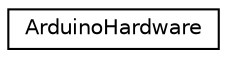 digraph "Graphical Class Hierarchy"
{
  edge [fontname="Helvetica",fontsize="10",labelfontname="Helvetica",labelfontsize="10"];
  node [fontname="Helvetica",fontsize="10",shape=record];
  rankdir="LR";
  Node1 [label="ArduinoHardware",height=0.2,width=0.4,color="black", fillcolor="white", style="filled",URL="$class_arduino_hardware.html"];
}
